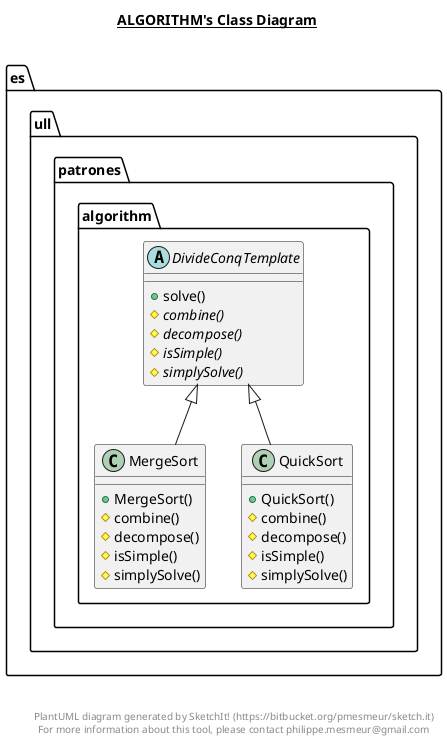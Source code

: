 @startuml

title __ALGORITHM's Class Diagram__\n

  namespace es.ull.patrones {
    namespace es.ull.patrones.algorithm {
      abstract class es.ull.patrones.algorithm.DivideConqTemplate {
          + solve()
          {abstract} # combine()
          {abstract} # decompose()
          {abstract} # isSimple()
          {abstract} # simplySolve()
      }
    }
  }
  

  namespace es.ull.patrones {
    namespace es.ull.patrones.algorithm {
      class es.ull.patrones.algorithm.MergeSort {
          + MergeSort()
          # combine()
          # decompose()
          # isSimple()
          # simplySolve()
      }
    }
  }
  

  namespace es.ull.patrones {
    namespace es.ull.patrones.algorithm {
      class es.ull.patrones.algorithm.QuickSort {
          + QuickSort()
          # combine()
          # decompose()
          # isSimple()
          # simplySolve()
      }
    }
  }
  

  es.ull.patrones.algorithm.MergeSort -up-|> es.ull.patrones.algorithm.DivideConqTemplate
  es.ull.patrones.algorithm.QuickSort -up-|> es.ull.patrones.algorithm.DivideConqTemplate


right footer


PlantUML diagram generated by SketchIt! (https://bitbucket.org/pmesmeur/sketch.it)
For more information about this tool, please contact philippe.mesmeur@gmail.com
endfooter

@enduml
